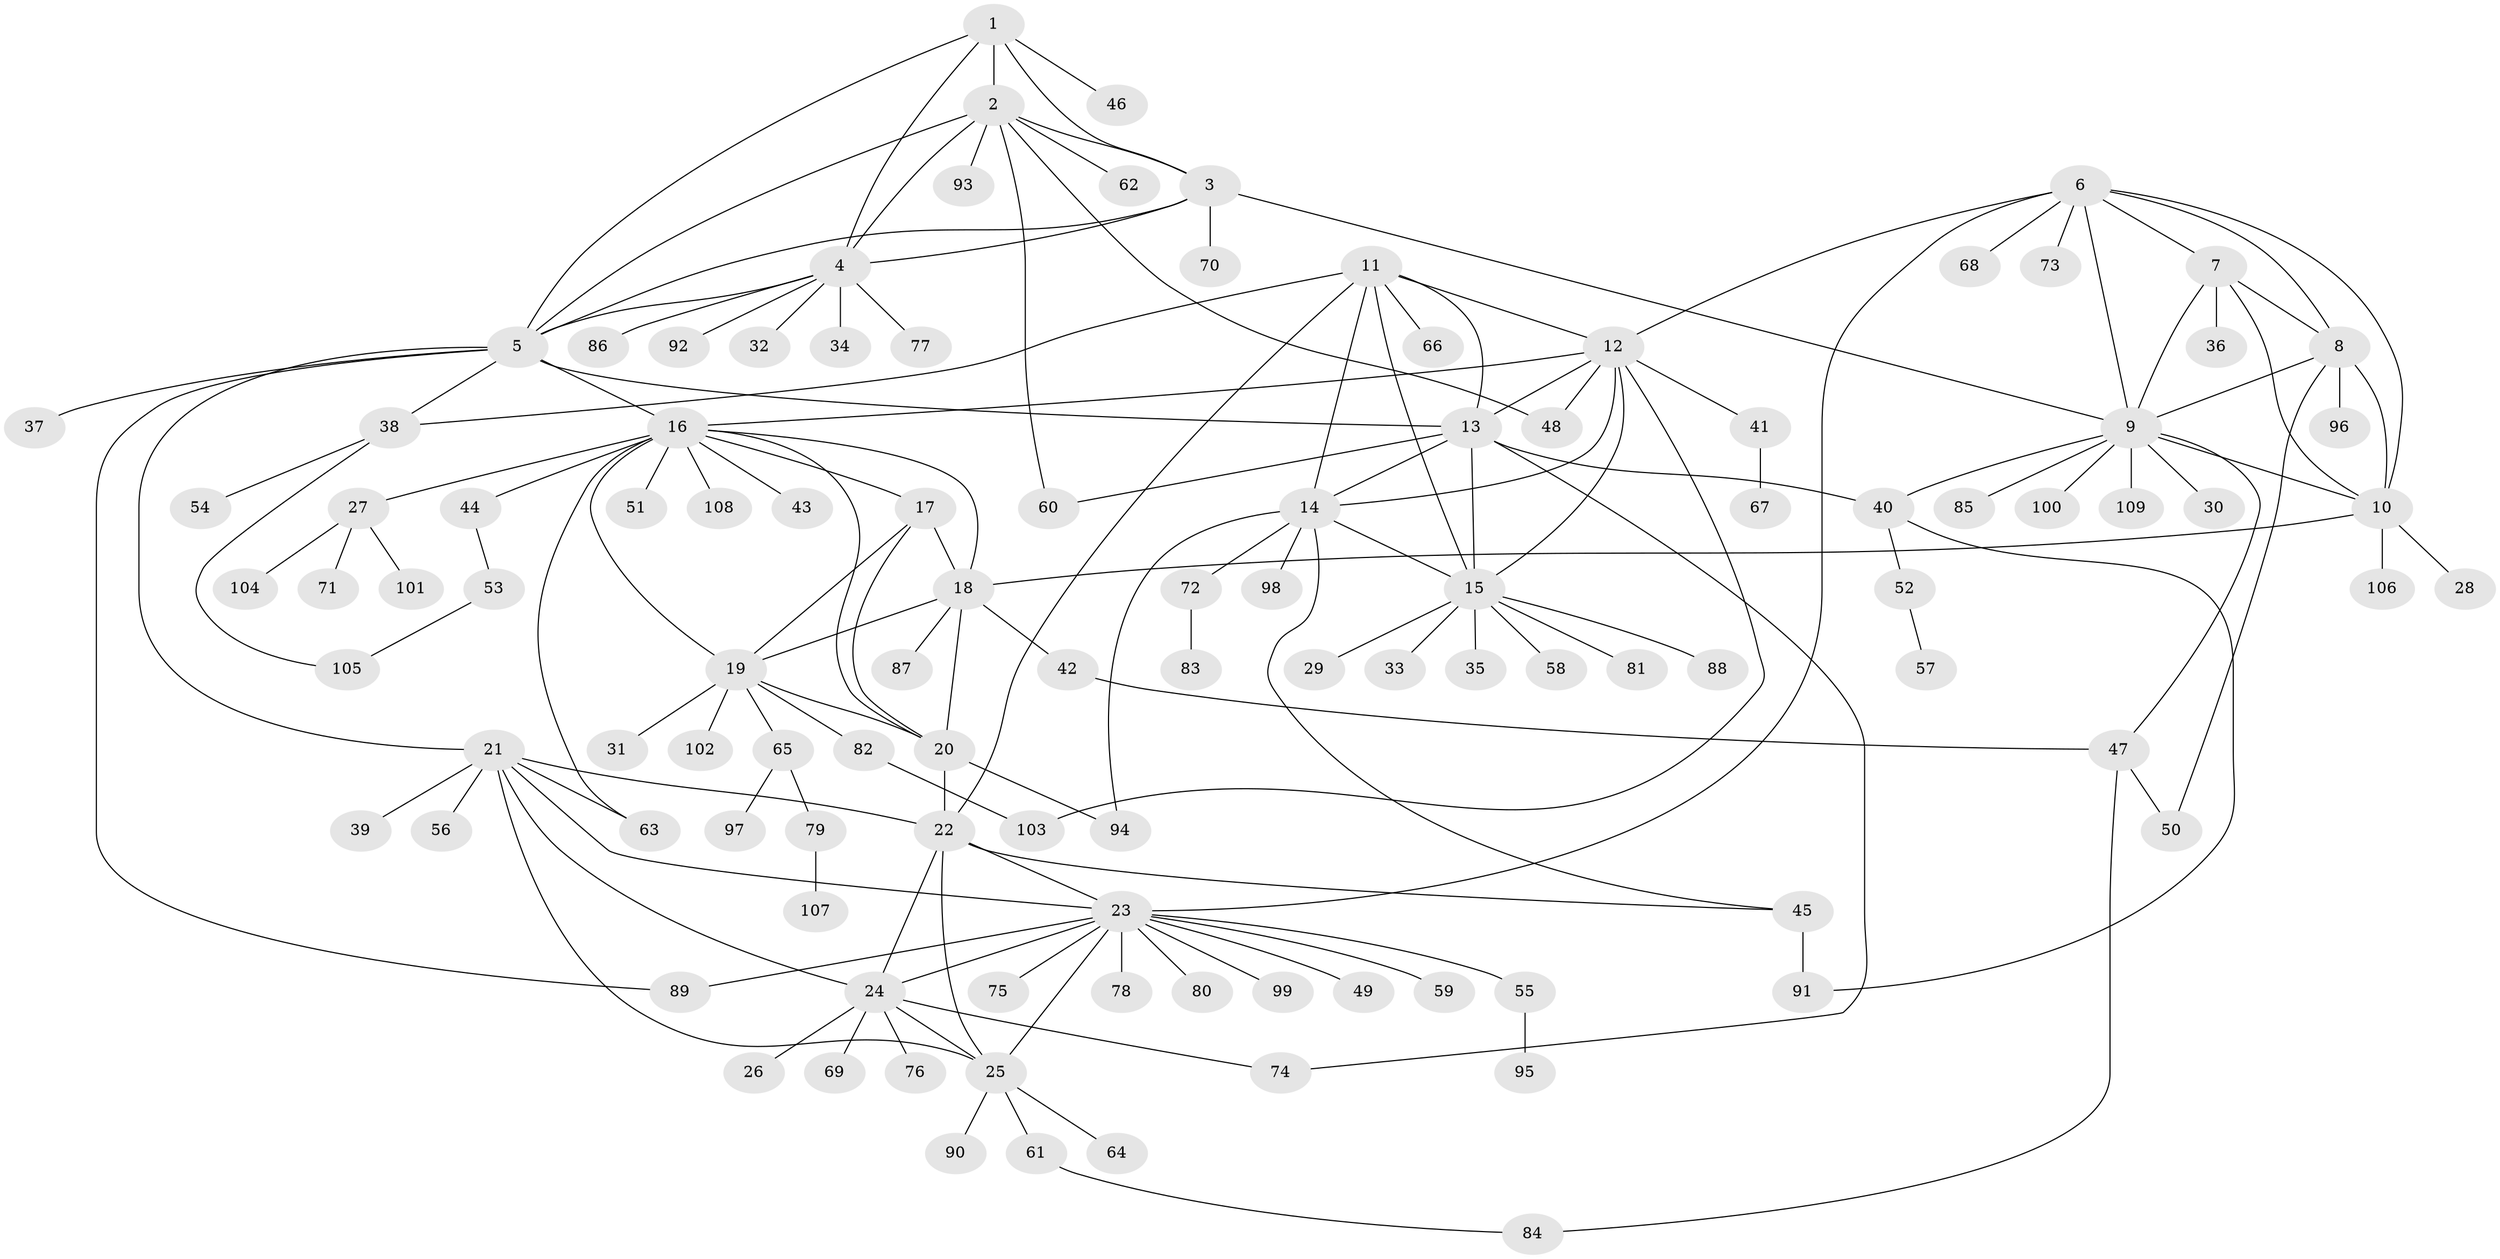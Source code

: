 // coarse degree distribution, {4: 0.03529411764705882, 9: 0.023529411764705882, 7: 0.03529411764705882, 8: 0.047058823529411764, 3: 0.047058823529411764, 12: 0.023529411764705882, 5: 0.023529411764705882, 17: 0.011764705882352941, 13: 0.011764705882352941, 6: 0.023529411764705882, 1: 0.5529411764705883, 2: 0.16470588235294117}
// Generated by graph-tools (version 1.1) at 2025/52/02/27/25 19:52:22]
// undirected, 109 vertices, 159 edges
graph export_dot {
graph [start="1"]
  node [color=gray90,style=filled];
  1;
  2;
  3;
  4;
  5;
  6;
  7;
  8;
  9;
  10;
  11;
  12;
  13;
  14;
  15;
  16;
  17;
  18;
  19;
  20;
  21;
  22;
  23;
  24;
  25;
  26;
  27;
  28;
  29;
  30;
  31;
  32;
  33;
  34;
  35;
  36;
  37;
  38;
  39;
  40;
  41;
  42;
  43;
  44;
  45;
  46;
  47;
  48;
  49;
  50;
  51;
  52;
  53;
  54;
  55;
  56;
  57;
  58;
  59;
  60;
  61;
  62;
  63;
  64;
  65;
  66;
  67;
  68;
  69;
  70;
  71;
  72;
  73;
  74;
  75;
  76;
  77;
  78;
  79;
  80;
  81;
  82;
  83;
  84;
  85;
  86;
  87;
  88;
  89;
  90;
  91;
  92;
  93;
  94;
  95;
  96;
  97;
  98;
  99;
  100;
  101;
  102;
  103;
  104;
  105;
  106;
  107;
  108;
  109;
  1 -- 2;
  1 -- 3;
  1 -- 4;
  1 -- 5;
  1 -- 46;
  2 -- 3;
  2 -- 4;
  2 -- 5;
  2 -- 48;
  2 -- 60;
  2 -- 62;
  2 -- 93;
  3 -- 4;
  3 -- 5;
  3 -- 9;
  3 -- 70;
  4 -- 5;
  4 -- 32;
  4 -- 34;
  4 -- 77;
  4 -- 86;
  4 -- 92;
  5 -- 13;
  5 -- 16;
  5 -- 21;
  5 -- 37;
  5 -- 38;
  5 -- 89;
  6 -- 7;
  6 -- 8;
  6 -- 9;
  6 -- 10;
  6 -- 12;
  6 -- 23;
  6 -- 68;
  6 -- 73;
  7 -- 8;
  7 -- 9;
  7 -- 10;
  7 -- 36;
  8 -- 9;
  8 -- 10;
  8 -- 50;
  8 -- 96;
  9 -- 10;
  9 -- 30;
  9 -- 40;
  9 -- 47;
  9 -- 85;
  9 -- 100;
  9 -- 109;
  10 -- 18;
  10 -- 28;
  10 -- 106;
  11 -- 12;
  11 -- 13;
  11 -- 14;
  11 -- 15;
  11 -- 22;
  11 -- 38;
  11 -- 66;
  12 -- 13;
  12 -- 14;
  12 -- 15;
  12 -- 16;
  12 -- 41;
  12 -- 48;
  12 -- 103;
  13 -- 14;
  13 -- 15;
  13 -- 40;
  13 -- 60;
  13 -- 74;
  14 -- 15;
  14 -- 45;
  14 -- 72;
  14 -- 94;
  14 -- 98;
  15 -- 29;
  15 -- 33;
  15 -- 35;
  15 -- 58;
  15 -- 81;
  15 -- 88;
  16 -- 17;
  16 -- 18;
  16 -- 19;
  16 -- 20;
  16 -- 27;
  16 -- 43;
  16 -- 44;
  16 -- 51;
  16 -- 63;
  16 -- 108;
  17 -- 18;
  17 -- 19;
  17 -- 20;
  18 -- 19;
  18 -- 20;
  18 -- 42;
  18 -- 87;
  19 -- 20;
  19 -- 31;
  19 -- 65;
  19 -- 82;
  19 -- 102;
  20 -- 22;
  20 -- 94;
  21 -- 22;
  21 -- 23;
  21 -- 24;
  21 -- 25;
  21 -- 39;
  21 -- 56;
  21 -- 63;
  22 -- 23;
  22 -- 24;
  22 -- 25;
  22 -- 45;
  23 -- 24;
  23 -- 25;
  23 -- 49;
  23 -- 55;
  23 -- 59;
  23 -- 75;
  23 -- 78;
  23 -- 80;
  23 -- 89;
  23 -- 99;
  24 -- 25;
  24 -- 26;
  24 -- 69;
  24 -- 74;
  24 -- 76;
  25 -- 61;
  25 -- 64;
  25 -- 90;
  27 -- 71;
  27 -- 101;
  27 -- 104;
  38 -- 54;
  38 -- 105;
  40 -- 52;
  40 -- 91;
  41 -- 67;
  42 -- 47;
  44 -- 53;
  45 -- 91;
  47 -- 50;
  47 -- 84;
  52 -- 57;
  53 -- 105;
  55 -- 95;
  61 -- 84;
  65 -- 79;
  65 -- 97;
  72 -- 83;
  79 -- 107;
  82 -- 103;
}
